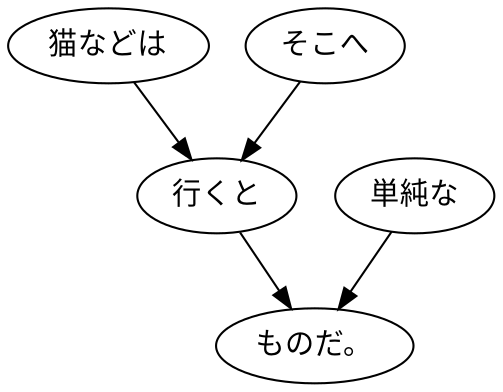 digraph graph490 {
	node0 [label="猫などは"];
	node1 [label="そこへ"];
	node2 [label="行くと"];
	node3 [label="単純な"];
	node4 [label="ものだ。"];
	node0 -> node2;
	node1 -> node2;
	node2 -> node4;
	node3 -> node4;
}
